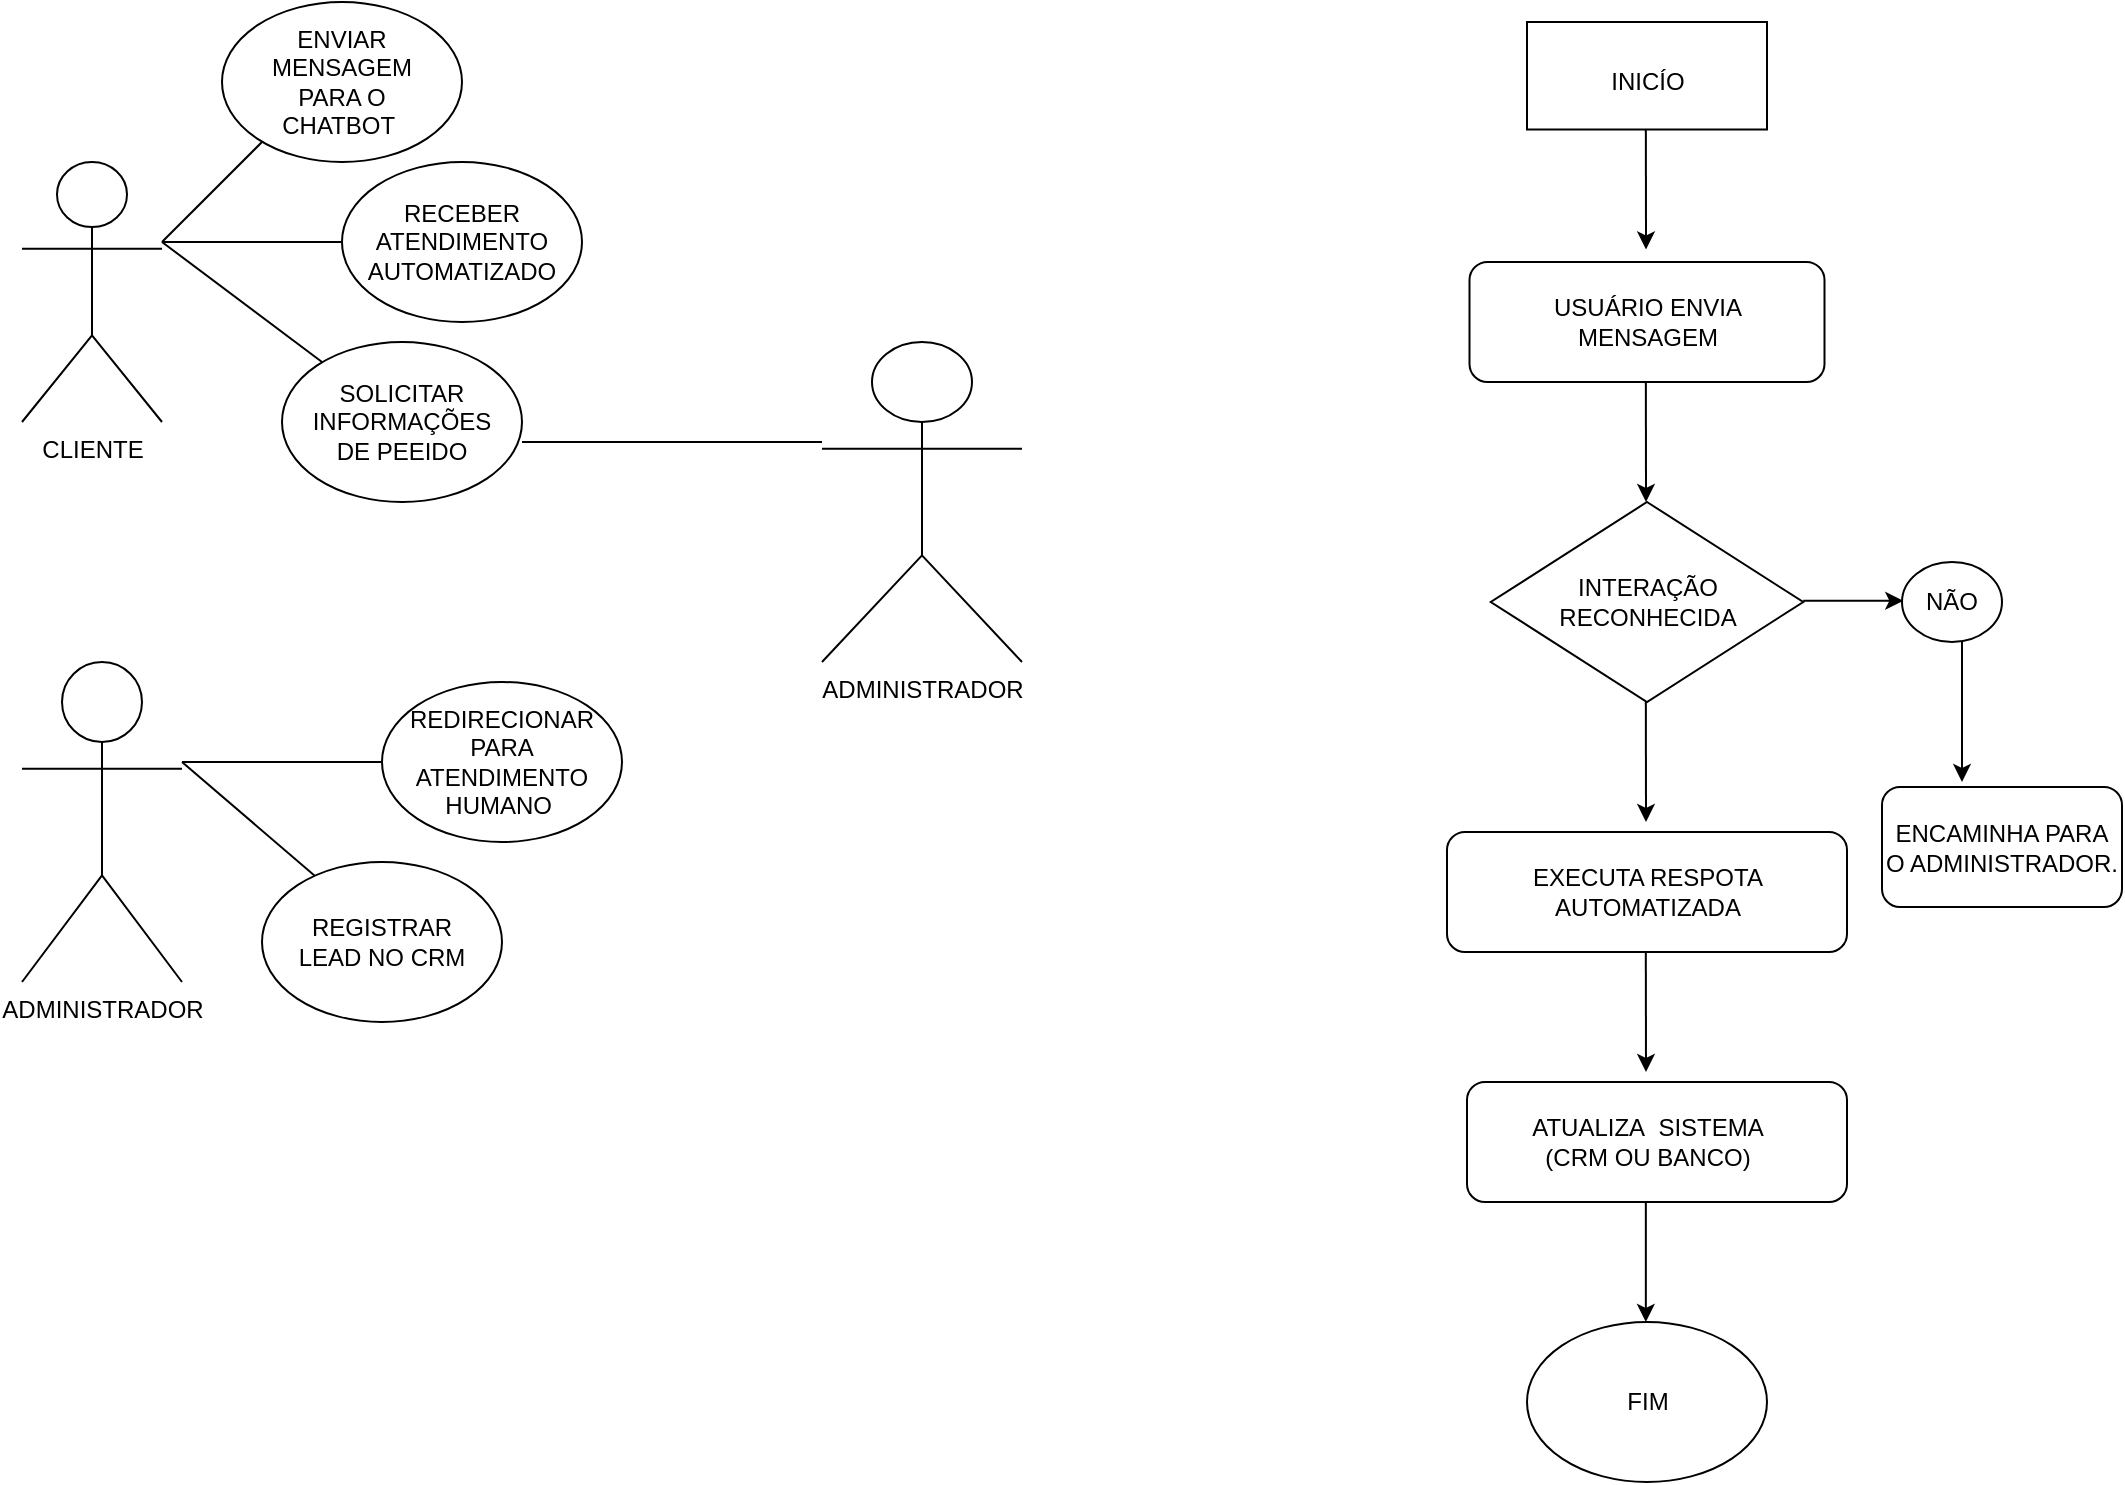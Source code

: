 <mxfile version="27.0.4">
  <diagram name="Página-1" id="kvHYJM0iRkrb5seB_RW-">
    <mxGraphModel dx="1227" dy="711" grid="1" gridSize="10" guides="1" tooltips="1" connect="1" arrows="1" fold="1" page="1" pageScale="1" pageWidth="1169" pageHeight="827" math="0" shadow="0">
      <root>
        <mxCell id="0" />
        <mxCell id="1" parent="0" />
        <mxCell id="snJbEOIxwLEXYUUREqxb-7" value="CLIENTE" style="shape=umlActor;verticalLabelPosition=bottom;verticalAlign=top;html=1;" vertex="1" parent="1">
          <mxGeometry x="100" y="90" width="70" height="130" as="geometry" />
        </mxCell>
        <mxCell id="snJbEOIxwLEXYUUREqxb-14" value="" style="ellipse;whiteSpace=wrap;html=1;" vertex="1" parent="1">
          <mxGeometry x="200" y="10" width="120" height="80" as="geometry" />
        </mxCell>
        <mxCell id="snJbEOIxwLEXYUUREqxb-16" value="" style="endArrow=none;html=1;rounded=0;" edge="1" parent="1">
          <mxGeometry width="50" height="50" relative="1" as="geometry">
            <mxPoint x="170" y="130" as="sourcePoint" />
            <mxPoint x="220" y="80" as="targetPoint" />
          </mxGeometry>
        </mxCell>
        <mxCell id="snJbEOIxwLEXYUUREqxb-17" value="" style="endArrow=none;html=1;rounded=0;" edge="1" parent="1">
          <mxGeometry width="50" height="50" relative="1" as="geometry">
            <mxPoint x="170" y="130" as="sourcePoint" />
            <mxPoint x="260" y="130" as="targetPoint" />
          </mxGeometry>
        </mxCell>
        <mxCell id="snJbEOIxwLEXYUUREqxb-18" value="" style="ellipse;whiteSpace=wrap;html=1;" vertex="1" parent="1">
          <mxGeometry x="260" y="90" width="120" height="80" as="geometry" />
        </mxCell>
        <mxCell id="snJbEOIxwLEXYUUREqxb-19" value="" style="endArrow=none;html=1;rounded=0;" edge="1" parent="1">
          <mxGeometry width="50" height="50" relative="1" as="geometry">
            <mxPoint x="170" y="130" as="sourcePoint" />
            <mxPoint x="250" y="190" as="targetPoint" />
          </mxGeometry>
        </mxCell>
        <mxCell id="snJbEOIxwLEXYUUREqxb-21" value="" style="ellipse;whiteSpace=wrap;html=1;" vertex="1" parent="1">
          <mxGeometry x="230" y="180" width="120" height="80" as="geometry" />
        </mxCell>
        <mxCell id="snJbEOIxwLEXYUUREqxb-23" value="ADMINISTRADOR" style="shape=umlActor;verticalLabelPosition=bottom;verticalAlign=top;html=1;" vertex="1" parent="1">
          <mxGeometry x="100" y="340" width="80" height="160" as="geometry" />
        </mxCell>
        <mxCell id="snJbEOIxwLEXYUUREqxb-24" value="" style="endArrow=none;html=1;rounded=0;" edge="1" parent="1">
          <mxGeometry width="50" height="50" relative="1" as="geometry">
            <mxPoint x="180" y="390" as="sourcePoint" />
            <mxPoint x="280" y="390" as="targetPoint" />
          </mxGeometry>
        </mxCell>
        <mxCell id="snJbEOIxwLEXYUUREqxb-25" value="" style="ellipse;whiteSpace=wrap;html=1;" vertex="1" parent="1">
          <mxGeometry x="280" y="350" width="120" height="80" as="geometry" />
        </mxCell>
        <mxCell id="snJbEOIxwLEXYUUREqxb-26" value="" style="endArrow=none;html=1;rounded=0;" edge="1" parent="1">
          <mxGeometry width="50" height="50" relative="1" as="geometry">
            <mxPoint x="180" y="390" as="sourcePoint" />
            <mxPoint x="250" y="450" as="targetPoint" />
          </mxGeometry>
        </mxCell>
        <mxCell id="snJbEOIxwLEXYUUREqxb-27" value="" style="ellipse;whiteSpace=wrap;html=1;" vertex="1" parent="1">
          <mxGeometry x="220" y="440" width="120" height="80" as="geometry" />
        </mxCell>
        <mxCell id="snJbEOIxwLEXYUUREqxb-28" value="ADMINISTRADOR" style="shape=umlActor;verticalLabelPosition=bottom;verticalAlign=top;html=1;outlineConnect=0;" vertex="1" parent="1">
          <mxGeometry x="500" y="180" width="100" height="160" as="geometry" />
        </mxCell>
        <mxCell id="snJbEOIxwLEXYUUREqxb-29" value="" style="endArrow=none;html=1;rounded=0;" edge="1" parent="1">
          <mxGeometry width="50" height="50" relative="1" as="geometry">
            <mxPoint x="350" y="230" as="sourcePoint" />
            <mxPoint x="500" y="230" as="targetPoint" />
          </mxGeometry>
        </mxCell>
        <mxCell id="snJbEOIxwLEXYUUREqxb-32" value="ENVIAR MENSAGEM PARA O CHATBOT&amp;nbsp;" style="text;html=1;align=center;verticalAlign=middle;whiteSpace=wrap;rounded=0;" vertex="1" parent="1">
          <mxGeometry x="210" y="42.5" width="100" height="15" as="geometry" />
        </mxCell>
        <mxCell id="snJbEOIxwLEXYUUREqxb-36" value="RECEBER ATENDIMENTO AUTOMATIZADO" style="text;html=1;align=center;verticalAlign=middle;whiteSpace=wrap;rounded=0;" vertex="1" parent="1">
          <mxGeometry x="290" y="115" width="60" height="30" as="geometry" />
        </mxCell>
        <mxCell id="snJbEOIxwLEXYUUREqxb-37" value="SOLICITAR INFORMAÇÕES DE PEEIDO" style="text;html=1;align=center;verticalAlign=middle;whiteSpace=wrap;rounded=0;" vertex="1" parent="1">
          <mxGeometry x="260" y="205" width="60" height="30" as="geometry" />
        </mxCell>
        <mxCell id="snJbEOIxwLEXYUUREqxb-43" value="REDIRECIONAR PARA ATENDIMENTO HUMANO&amp;nbsp;" style="text;html=1;align=center;verticalAlign=middle;whiteSpace=wrap;rounded=0;" vertex="1" parent="1">
          <mxGeometry x="290" y="377.5" width="100" height="25" as="geometry" />
        </mxCell>
        <mxCell id="snJbEOIxwLEXYUUREqxb-45" value="REGISTRAR LEAD NO CRM" style="text;html=1;align=center;verticalAlign=middle;whiteSpace=wrap;rounded=0;" vertex="1" parent="1">
          <mxGeometry x="235" y="465" width="90" height="30" as="geometry" />
        </mxCell>
        <mxCell id="snJbEOIxwLEXYUUREqxb-52" value="" style="rounded=0;whiteSpace=wrap;html=1;" vertex="1" parent="1">
          <mxGeometry x="852.5" y="20" width="120" height="53.75" as="geometry" />
        </mxCell>
        <mxCell id="snJbEOIxwLEXYUUREqxb-53" value="INICÍO" style="text;html=1;align=center;verticalAlign=middle;whiteSpace=wrap;rounded=0;" vertex="1" parent="1">
          <mxGeometry x="882.5" y="35" width="60" height="30" as="geometry" />
        </mxCell>
        <mxCell id="snJbEOIxwLEXYUUREqxb-61" value="" style="endArrow=classic;html=1;rounded=0;" edge="1" parent="1">
          <mxGeometry width="50" height="50" relative="1" as="geometry">
            <mxPoint x="911.92" y="73.75" as="sourcePoint" />
            <mxPoint x="912.01" y="133.75" as="targetPoint" />
          </mxGeometry>
        </mxCell>
        <mxCell id="snJbEOIxwLEXYUUREqxb-62" value="" style="rounded=1;whiteSpace=wrap;html=1;" vertex="1" parent="1">
          <mxGeometry x="823.75" y="140" width="177.5" height="60" as="geometry" />
        </mxCell>
        <mxCell id="snJbEOIxwLEXYUUREqxb-63" value="USUÁRIO ENVIA MENSAGEM" style="text;html=1;align=center;verticalAlign=middle;whiteSpace=wrap;rounded=0;" vertex="1" parent="1">
          <mxGeometry x="852.5" y="155" width="120" height="30" as="geometry" />
        </mxCell>
        <mxCell id="snJbEOIxwLEXYUUREqxb-66" value="" style="endArrow=classic;html=1;rounded=0;" edge="1" parent="1">
          <mxGeometry width="50" height="50" relative="1" as="geometry">
            <mxPoint x="911.92" y="200" as="sourcePoint" />
            <mxPoint x="912.01" y="260" as="targetPoint" />
          </mxGeometry>
        </mxCell>
        <mxCell id="snJbEOIxwLEXYUUREqxb-67" value="" style="rhombus;whiteSpace=wrap;html=1;" vertex="1" parent="1">
          <mxGeometry x="834.38" y="260" width="156.25" height="100" as="geometry" />
        </mxCell>
        <mxCell id="snJbEOIxwLEXYUUREqxb-68" value="INTERAÇÃO RECONHECIDA" style="text;html=1;align=center;verticalAlign=middle;whiteSpace=wrap;rounded=0;" vertex="1" parent="1">
          <mxGeometry x="882.5" y="295" width="60" height="30" as="geometry" />
        </mxCell>
        <mxCell id="snJbEOIxwLEXYUUREqxb-70" value="" style="endArrow=classic;html=1;rounded=0;" edge="1" parent="1">
          <mxGeometry width="50" height="50" relative="1" as="geometry">
            <mxPoint x="911.92" y="360" as="sourcePoint" />
            <mxPoint x="912.01" y="420" as="targetPoint" />
          </mxGeometry>
        </mxCell>
        <mxCell id="snJbEOIxwLEXYUUREqxb-71" value="" style="rounded=1;whiteSpace=wrap;html=1;" vertex="1" parent="1">
          <mxGeometry x="812.5" y="425" width="200" height="60" as="geometry" />
        </mxCell>
        <mxCell id="snJbEOIxwLEXYUUREqxb-72" value="EXECUTA RESPOTA AUTOMATIZADA" style="text;html=1;align=center;verticalAlign=middle;whiteSpace=wrap;rounded=0;" vertex="1" parent="1">
          <mxGeometry x="847.5" y="440" width="130" height="30" as="geometry" />
        </mxCell>
        <mxCell id="snJbEOIxwLEXYUUREqxb-76" value="" style="endArrow=classic;html=1;rounded=0;" edge="1" parent="1">
          <mxGeometry width="50" height="50" relative="1" as="geometry">
            <mxPoint x="911.91" y="485" as="sourcePoint" />
            <mxPoint x="912" y="545" as="targetPoint" />
          </mxGeometry>
        </mxCell>
        <mxCell id="snJbEOIxwLEXYUUREqxb-78" value="" style="rounded=1;whiteSpace=wrap;html=1;" vertex="1" parent="1">
          <mxGeometry x="822.5" y="550" width="190" height="60" as="geometry" />
        </mxCell>
        <mxCell id="snJbEOIxwLEXYUUREqxb-79" value="ATUALIZA&amp;nbsp; SISTEMA (CRM OU BANCO)" style="text;html=1;align=center;verticalAlign=middle;whiteSpace=wrap;rounded=0;" vertex="1" parent="1">
          <mxGeometry x="847.5" y="565" width="130" height="30" as="geometry" />
        </mxCell>
        <mxCell id="snJbEOIxwLEXYUUREqxb-80" value="" style="endArrow=classic;html=1;rounded=0;" edge="1" parent="1">
          <mxGeometry width="50" height="50" relative="1" as="geometry">
            <mxPoint x="911.92" y="610" as="sourcePoint" />
            <mxPoint x="911.92" y="670" as="targetPoint" />
          </mxGeometry>
        </mxCell>
        <mxCell id="snJbEOIxwLEXYUUREqxb-81" value="" style="ellipse;whiteSpace=wrap;html=1;" vertex="1" parent="1">
          <mxGeometry x="852.5" y="670" width="120" height="80" as="geometry" />
        </mxCell>
        <mxCell id="snJbEOIxwLEXYUUREqxb-82" value="FIM" style="text;html=1;align=center;verticalAlign=middle;whiteSpace=wrap;rounded=0;" vertex="1" parent="1">
          <mxGeometry x="882.5" y="695" width="60" height="30" as="geometry" />
        </mxCell>
        <mxCell id="snJbEOIxwLEXYUUREqxb-84" value="" style="endArrow=classic;html=1;rounded=0;" edge="1" parent="1">
          <mxGeometry width="50" height="50" relative="1" as="geometry">
            <mxPoint x="990.63" y="309.41" as="sourcePoint" />
            <mxPoint x="1040.63" y="309.41" as="targetPoint" />
          </mxGeometry>
        </mxCell>
        <mxCell id="snJbEOIxwLEXYUUREqxb-85" value="" style="ellipse;whiteSpace=wrap;html=1;" vertex="1" parent="1">
          <mxGeometry x="1040" y="290" width="50" height="40" as="geometry" />
        </mxCell>
        <mxCell id="snJbEOIxwLEXYUUREqxb-86" value="NÃO" style="text;html=1;align=center;verticalAlign=middle;whiteSpace=wrap;rounded=0;" vertex="1" parent="1">
          <mxGeometry x="1035" y="295" width="60" height="30" as="geometry" />
        </mxCell>
        <mxCell id="snJbEOIxwLEXYUUREqxb-87" value="" style="endArrow=classic;html=1;rounded=0;" edge="1" parent="1">
          <mxGeometry width="50" height="50" relative="1" as="geometry">
            <mxPoint x="1070" y="330" as="sourcePoint" />
            <mxPoint x="1070" y="400" as="targetPoint" />
          </mxGeometry>
        </mxCell>
        <mxCell id="snJbEOIxwLEXYUUREqxb-88" value="" style="rounded=1;whiteSpace=wrap;html=1;" vertex="1" parent="1">
          <mxGeometry x="1030" y="402.5" width="120" height="60" as="geometry" />
        </mxCell>
        <mxCell id="snJbEOIxwLEXYUUREqxb-90" value="ENCAMINHA PARA O ADMINISTRADOR." style="text;html=1;align=center;verticalAlign=middle;whiteSpace=wrap;rounded=0;" vertex="1" parent="1">
          <mxGeometry x="1030" y="417.5" width="120" height="30" as="geometry" />
        </mxCell>
      </root>
    </mxGraphModel>
  </diagram>
</mxfile>
